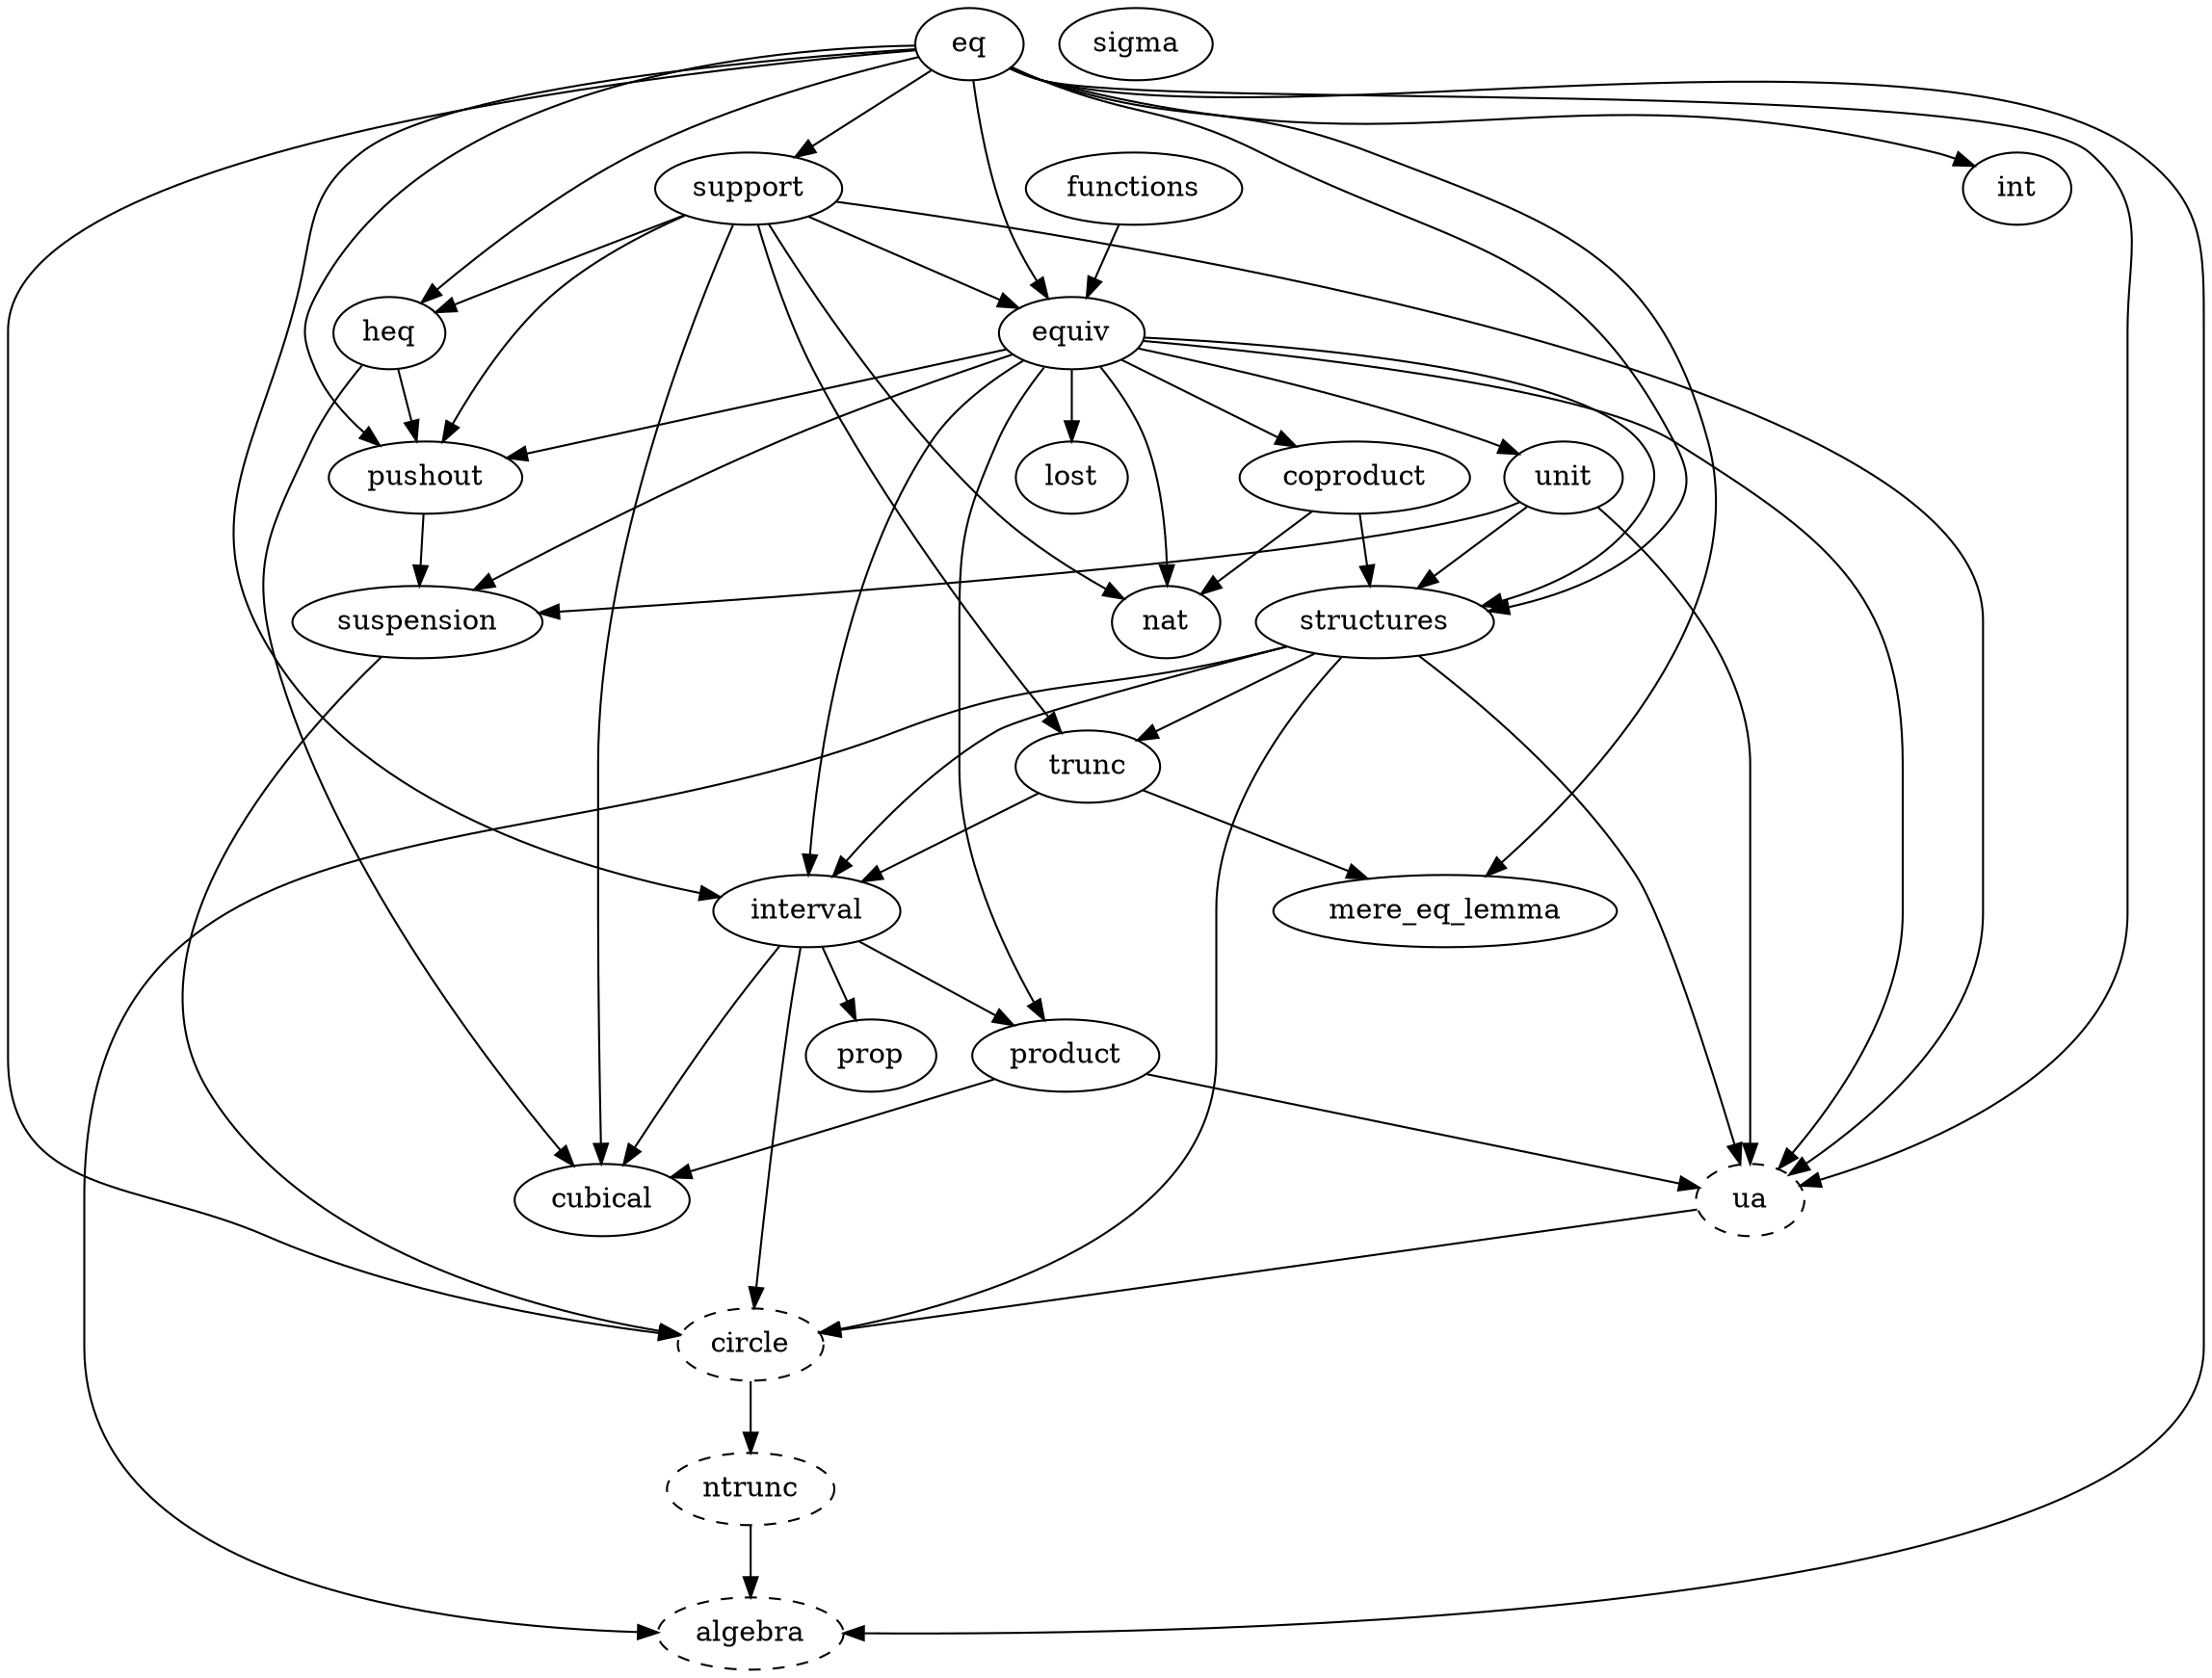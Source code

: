 digraph dependency_map {
  algebra [style=dashed]
  ntrunc -> algebra
  structures -> algebra
  eq -> algebra

  circle [style=dashed]
  suspension -> circle
  structures -> circle
  interval -> circle
  eq -> circle
  ua -> circle

  equiv -> coproduct

  interval -> cubical
  heq -> cubical
  support -> cubical
  product -> cubical

  eq -> heq
  support -> heq

  eq -> equiv
  support -> equiv
  functions -> equiv

  eq -> int

  trunc -> interval
  eq -> interval
  structures -> interval
  equiv -> interval

  eq -> mere_eq_lemma
  trunc -> mere_eq_lemma

  ntrunc [style=dashed]
  circle -> ntrunc

  equiv -> product
  interval -> product

  interval -> prop

  heq -> pushout
  eq -> pushout
  support -> pushout
  equiv -> pushout

  unit -> structures
  equiv -> structures
  eq -> structures
  coproduct -> structures

  eq -> support

  pushout -> suspension
  unit -> suspension
  equiv -> suspension

  structures -> trunc
  support -> trunc

  ua [style=dashed]
  equiv -> ua
  eq -> ua
  structures -> ua
  unit -> ua
  support -> ua
  product -> ua

  equiv -> unit

  equiv -> nat
  coproduct -> nat
  support -> nat

  equiv -> lost

  sigma
}